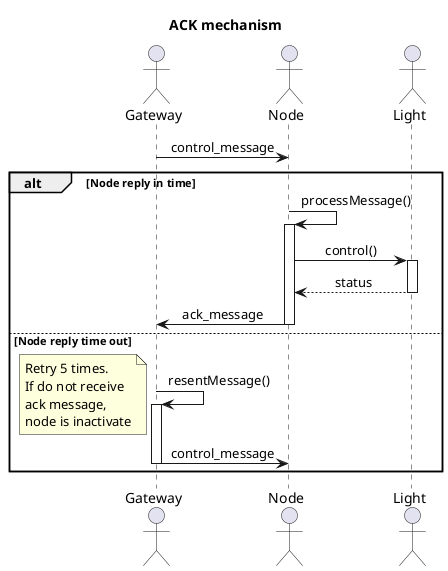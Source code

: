 @startuml ACK_processing
skinparam sequenceMessageAlign center

title ACK mechanism

actor Gateway
actor Node
actor Light

Gateway -> Node: control_message
alt Node reply in time
    Node -> Node ++: processMessage()
        Node -> Light++: control()
        return status

        Node -> Gateway: ack_message
    deactivate Node
else Node reply time out
    Gateway -> Gateway ++: resentMessage()
        note left
            Retry 5 times. 
            If do not receive 
            ack message, 
            node is inactivate
        end note
        Gateway -> Node: control_message
    deactivate Gateway
end
@enduml